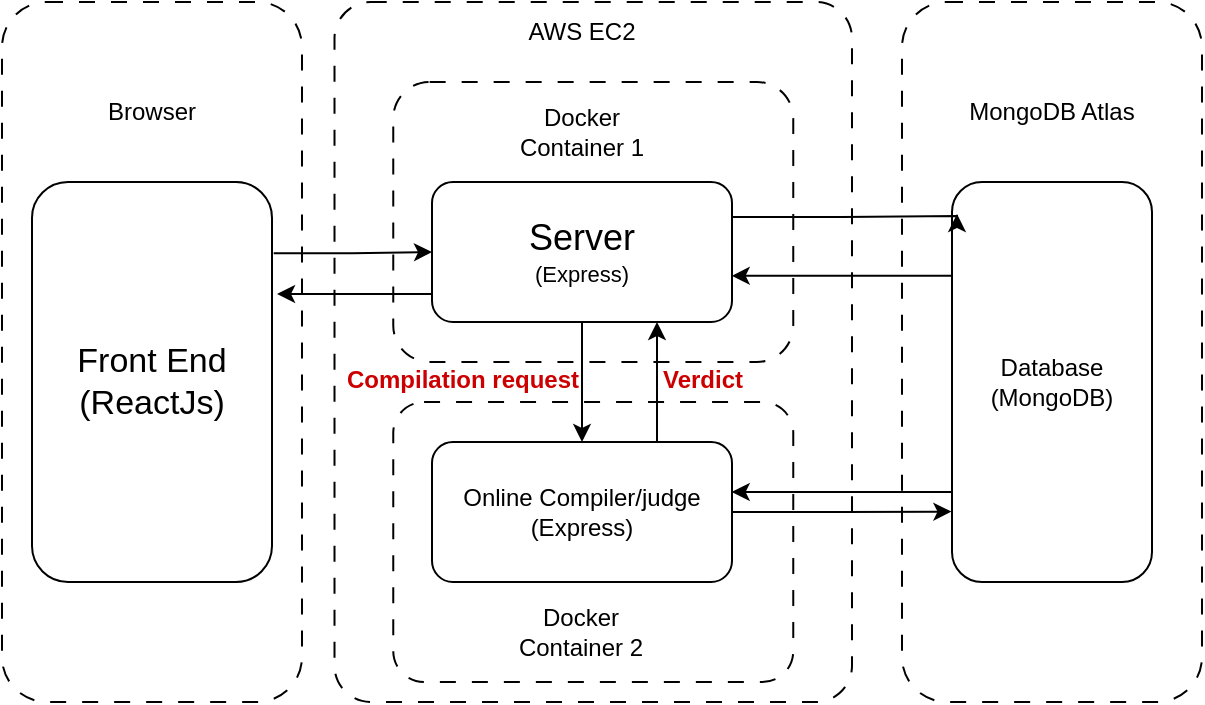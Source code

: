 <mxfile version="24.5.4" type="github">
  <diagram name="Page-1" id="Cg4xTgRI6mqnFLZNEy1M">
    <mxGraphModel dx="1323" dy="887" grid="1" gridSize="10" guides="1" tooltips="1" connect="1" arrows="1" fold="1" page="1" pageScale="1" pageWidth="850" pageHeight="1100" math="0" shadow="0">
      <root>
        <mxCell id="0" />
        <mxCell id="1" parent="0" />
        <mxCell id="FJv6VXYNNxlVjKpqbIwA-7" value="" style="rounded=1;whiteSpace=wrap;html=1;dashed=1;dashPattern=8 8;" vertex="1" parent="1">
          <mxGeometry x="150" y="30" width="150" height="350" as="geometry" />
        </mxCell>
        <mxCell id="FJv6VXYNNxlVjKpqbIwA-5" value="" style="rounded=1;whiteSpace=wrap;html=1;dashed=1;dashPattern=8 8;" vertex="1" parent="1">
          <mxGeometry x="600" y="30" width="150" height="350" as="geometry" />
        </mxCell>
        <mxCell id="-Pz2cjw5rAa8pvouhSm4-2" value="" style="rounded=1;whiteSpace=wrap;html=1;arcSize=7;dashed=1;dashPattern=8 8;" parent="1" vertex="1">
          <mxGeometry x="316.25" y="30" width="258.75" height="350" as="geometry" />
        </mxCell>
        <mxCell id="FJv6VXYNNxlVjKpqbIwA-2" value="" style="rounded=1;whiteSpace=wrap;html=1;dashed=1;arcSize=13;dashPattern=8 8;" vertex="1" parent="1">
          <mxGeometry x="345.63" y="70" width="200" height="140" as="geometry" />
        </mxCell>
        <mxCell id="-Pz2cjw5rAa8pvouhSm4-6" value="" style="rounded=1;whiteSpace=wrap;html=1;dashed=1;arcSize=11;dashPattern=8 8;" parent="1" vertex="1">
          <mxGeometry x="345.63" y="230" width="200" height="140" as="geometry" />
        </mxCell>
        <mxCell id="Zs78QdVPnSJhO5qqhby9-5" style="edgeStyle=orthogonalEdgeStyle;rounded=0;orthogonalLoop=1;jettySize=auto;html=1;entryX=0;entryY=0.5;entryDx=0;entryDy=0;exitX=1.007;exitY=0.178;exitDx=0;exitDy=0;exitPerimeter=0;" parent="1" source="Zs78QdVPnSJhO5qqhby9-1" target="Zs78QdVPnSJhO5qqhby9-3" edge="1">
          <mxGeometry relative="1" as="geometry" />
        </mxCell>
        <mxCell id="Zs78QdVPnSJhO5qqhby9-1" value="&lt;font style=&quot;font-size: 17px;&quot;&gt;Front End&lt;/font&gt;&lt;div&gt;&lt;span style=&quot;font-size: 17px;&quot;&gt;(ReactJs)&lt;/span&gt;&lt;/div&gt;" style="rounded=1;whiteSpace=wrap;html=1;" parent="1" vertex="1">
          <mxGeometry x="165" y="120" width="120" height="200" as="geometry" />
        </mxCell>
        <mxCell id="Zs78QdVPnSJhO5qqhby9-18" style="edgeStyle=orthogonalEdgeStyle;rounded=0;orthogonalLoop=1;jettySize=auto;html=1;exitX=0.75;exitY=0;exitDx=0;exitDy=0;entryX=0.75;entryY=1;entryDx=0;entryDy=0;" parent="1" source="Zs78QdVPnSJhO5qqhby9-2" target="Zs78QdVPnSJhO5qqhby9-3" edge="1">
          <mxGeometry relative="1" as="geometry" />
        </mxCell>
        <mxCell id="Zs78QdVPnSJhO5qqhby9-2" value="Online Compiler/judge&lt;div&gt;(Express)&lt;/div&gt;" style="rounded=1;whiteSpace=wrap;html=1;" parent="1" vertex="1">
          <mxGeometry x="365" y="250" width="150" height="70" as="geometry" />
        </mxCell>
        <mxCell id="Zs78QdVPnSJhO5qqhby9-17" style="edgeStyle=orthogonalEdgeStyle;rounded=0;orthogonalLoop=1;jettySize=auto;html=1;exitX=0.5;exitY=1;exitDx=0;exitDy=0;entryX=0.5;entryY=0;entryDx=0;entryDy=0;" parent="1" source="Zs78QdVPnSJhO5qqhby9-3" target="Zs78QdVPnSJhO5qqhby9-2" edge="1">
          <mxGeometry relative="1" as="geometry" />
        </mxCell>
        <mxCell id="Zs78QdVPnSJhO5qqhby9-3" value="&lt;font style=&quot;font-size: 18px;&quot;&gt;Server&lt;/font&gt;&lt;div style=&quot;font-size: 11px;&quot;&gt;&lt;font style=&quot;font-size: 11px;&quot;&gt;(&lt;/font&gt;&lt;font style=&quot;font-size: 11px;&quot;&gt;Express&lt;/font&gt;&lt;span style=&quot;background-color: initial;&quot;&gt;)&lt;/span&gt;&lt;/div&gt;" style="rounded=1;whiteSpace=wrap;html=1;" parent="1" vertex="1">
          <mxGeometry x="365" y="120" width="150" height="70" as="geometry" />
        </mxCell>
        <mxCell id="Zs78QdVPnSJhO5qqhby9-4" value="Database&lt;div&gt;(MongoDB)&lt;/div&gt;" style="rounded=1;whiteSpace=wrap;html=1;" parent="1" vertex="1">
          <mxGeometry x="625" y="120" width="100" height="200" as="geometry" />
        </mxCell>
        <mxCell id="Zs78QdVPnSJhO5qqhby9-11" style="edgeStyle=orthogonalEdgeStyle;rounded=0;orthogonalLoop=1;jettySize=auto;html=1;exitX=0;exitY=0.25;exitDx=0;exitDy=0;entryX=0.999;entryY=0.67;entryDx=0;entryDy=0;entryPerimeter=0;" parent="1" source="Zs78QdVPnSJhO5qqhby9-4" target="Zs78QdVPnSJhO5qqhby9-3" edge="1">
          <mxGeometry relative="1" as="geometry">
            <Array as="points">
              <mxPoint x="625" y="167" />
            </Array>
          </mxGeometry>
        </mxCell>
        <mxCell id="Zs78QdVPnSJhO5qqhby9-16" style="edgeStyle=orthogonalEdgeStyle;rounded=0;orthogonalLoop=1;jettySize=auto;html=1;exitX=0;exitY=0.75;exitDx=0;exitDy=0;entryX=1.021;entryY=0.28;entryDx=0;entryDy=0;entryPerimeter=0;" parent="1" source="Zs78QdVPnSJhO5qqhby9-3" target="Zs78QdVPnSJhO5qqhby9-1" edge="1">
          <mxGeometry relative="1" as="geometry">
            <Array as="points">
              <mxPoint x="365" y="176" />
            </Array>
          </mxGeometry>
        </mxCell>
        <mxCell id="Zs78QdVPnSJhO5qqhby9-19" value="&lt;font color=&quot;#cc0000&quot; style=&quot;font-size: 12px;&quot;&gt;Compilation request&lt;/font&gt;" style="text;strokeColor=none;fillColor=none;html=1;fontSize=24;fontStyle=1;verticalAlign=middle;align=center;rotation=0;" parent="1" vertex="1">
          <mxGeometry x="305" y="200" width="150" height="30" as="geometry" />
        </mxCell>
        <mxCell id="Zs78QdVPnSJhO5qqhby9-20" value="&lt;font color=&quot;#cc0000&quot;&gt;&lt;span style=&quot;font-size: 12px;&quot;&gt;Verdict&lt;/span&gt;&lt;/font&gt;" style="text;strokeColor=none;fillColor=none;html=1;fontSize=24;fontStyle=1;verticalAlign=middle;align=center;rotation=0;" parent="1" vertex="1">
          <mxGeometry x="425" y="200" width="150" height="30" as="geometry" />
        </mxCell>
        <mxCell id="-Pz2cjw5rAa8pvouhSm4-3" value="AWS EC2" style="text;html=1;align=center;verticalAlign=middle;whiteSpace=wrap;rounded=0;" parent="1" vertex="1">
          <mxGeometry x="410" y="30" width="60" height="30" as="geometry" />
        </mxCell>
        <mxCell id="-Pz2cjw5rAa8pvouhSm4-4" style="edgeStyle=orthogonalEdgeStyle;rounded=0;orthogonalLoop=1;jettySize=auto;html=1;exitX=0;exitY=0.75;exitDx=0;exitDy=0;entryX=0.999;entryY=0.357;entryDx=0;entryDy=0;entryPerimeter=0;" parent="1" source="Zs78QdVPnSJhO5qqhby9-4" target="Zs78QdVPnSJhO5qqhby9-2" edge="1">
          <mxGeometry relative="1" as="geometry">
            <Array as="points">
              <mxPoint x="625" y="275" />
            </Array>
          </mxGeometry>
        </mxCell>
        <mxCell id="-Pz2cjw5rAa8pvouhSm4-5" style="edgeStyle=orthogonalEdgeStyle;rounded=0;orthogonalLoop=1;jettySize=auto;html=1;exitX=1;exitY=0.5;exitDx=0;exitDy=0;entryX=-0.003;entryY=0.824;entryDx=0;entryDy=0;entryPerimeter=0;" parent="1" source="Zs78QdVPnSJhO5qqhby9-2" target="Zs78QdVPnSJhO5qqhby9-4" edge="1">
          <mxGeometry relative="1" as="geometry" />
        </mxCell>
        <mxCell id="FJv6VXYNNxlVjKpqbIwA-1" value="Docker Container 2" style="text;html=1;align=center;verticalAlign=middle;whiteSpace=wrap;rounded=0;" vertex="1" parent="1">
          <mxGeometry x="400.31" y="330" width="79.37" height="30" as="geometry" />
        </mxCell>
        <mxCell id="FJv6VXYNNxlVjKpqbIwA-4" value="Docker Container 1" style="text;html=1;align=center;verticalAlign=middle;whiteSpace=wrap;rounded=0;" vertex="1" parent="1">
          <mxGeometry x="394.99" y="80" width="90" height="30" as="geometry" />
        </mxCell>
        <mxCell id="FJv6VXYNNxlVjKpqbIwA-6" value="MongoDB Atlas" style="text;html=1;align=center;verticalAlign=middle;whiteSpace=wrap;rounded=0;" vertex="1" parent="1">
          <mxGeometry x="630" y="70" width="90" height="30" as="geometry" />
        </mxCell>
        <mxCell id="FJv6VXYNNxlVjKpqbIwA-8" value="Browser" style="text;html=1;align=center;verticalAlign=middle;whiteSpace=wrap;rounded=0;" vertex="1" parent="1">
          <mxGeometry x="180" y="70" width="90" height="30" as="geometry" />
        </mxCell>
        <mxCell id="FJv6VXYNNxlVjKpqbIwA-9" style="edgeStyle=orthogonalEdgeStyle;rounded=0;orthogonalLoop=1;jettySize=auto;html=1;exitX=1;exitY=0.25;exitDx=0;exitDy=0;entryX=0.025;entryY=0.08;entryDx=0;entryDy=0;entryPerimeter=0;" edge="1" parent="1" source="Zs78QdVPnSJhO5qqhby9-3" target="Zs78QdVPnSJhO5qqhby9-4">
          <mxGeometry relative="1" as="geometry">
            <Array as="points">
              <mxPoint x="570" y="137" />
              <mxPoint x="628" y="137" />
            </Array>
          </mxGeometry>
        </mxCell>
      </root>
    </mxGraphModel>
  </diagram>
</mxfile>

